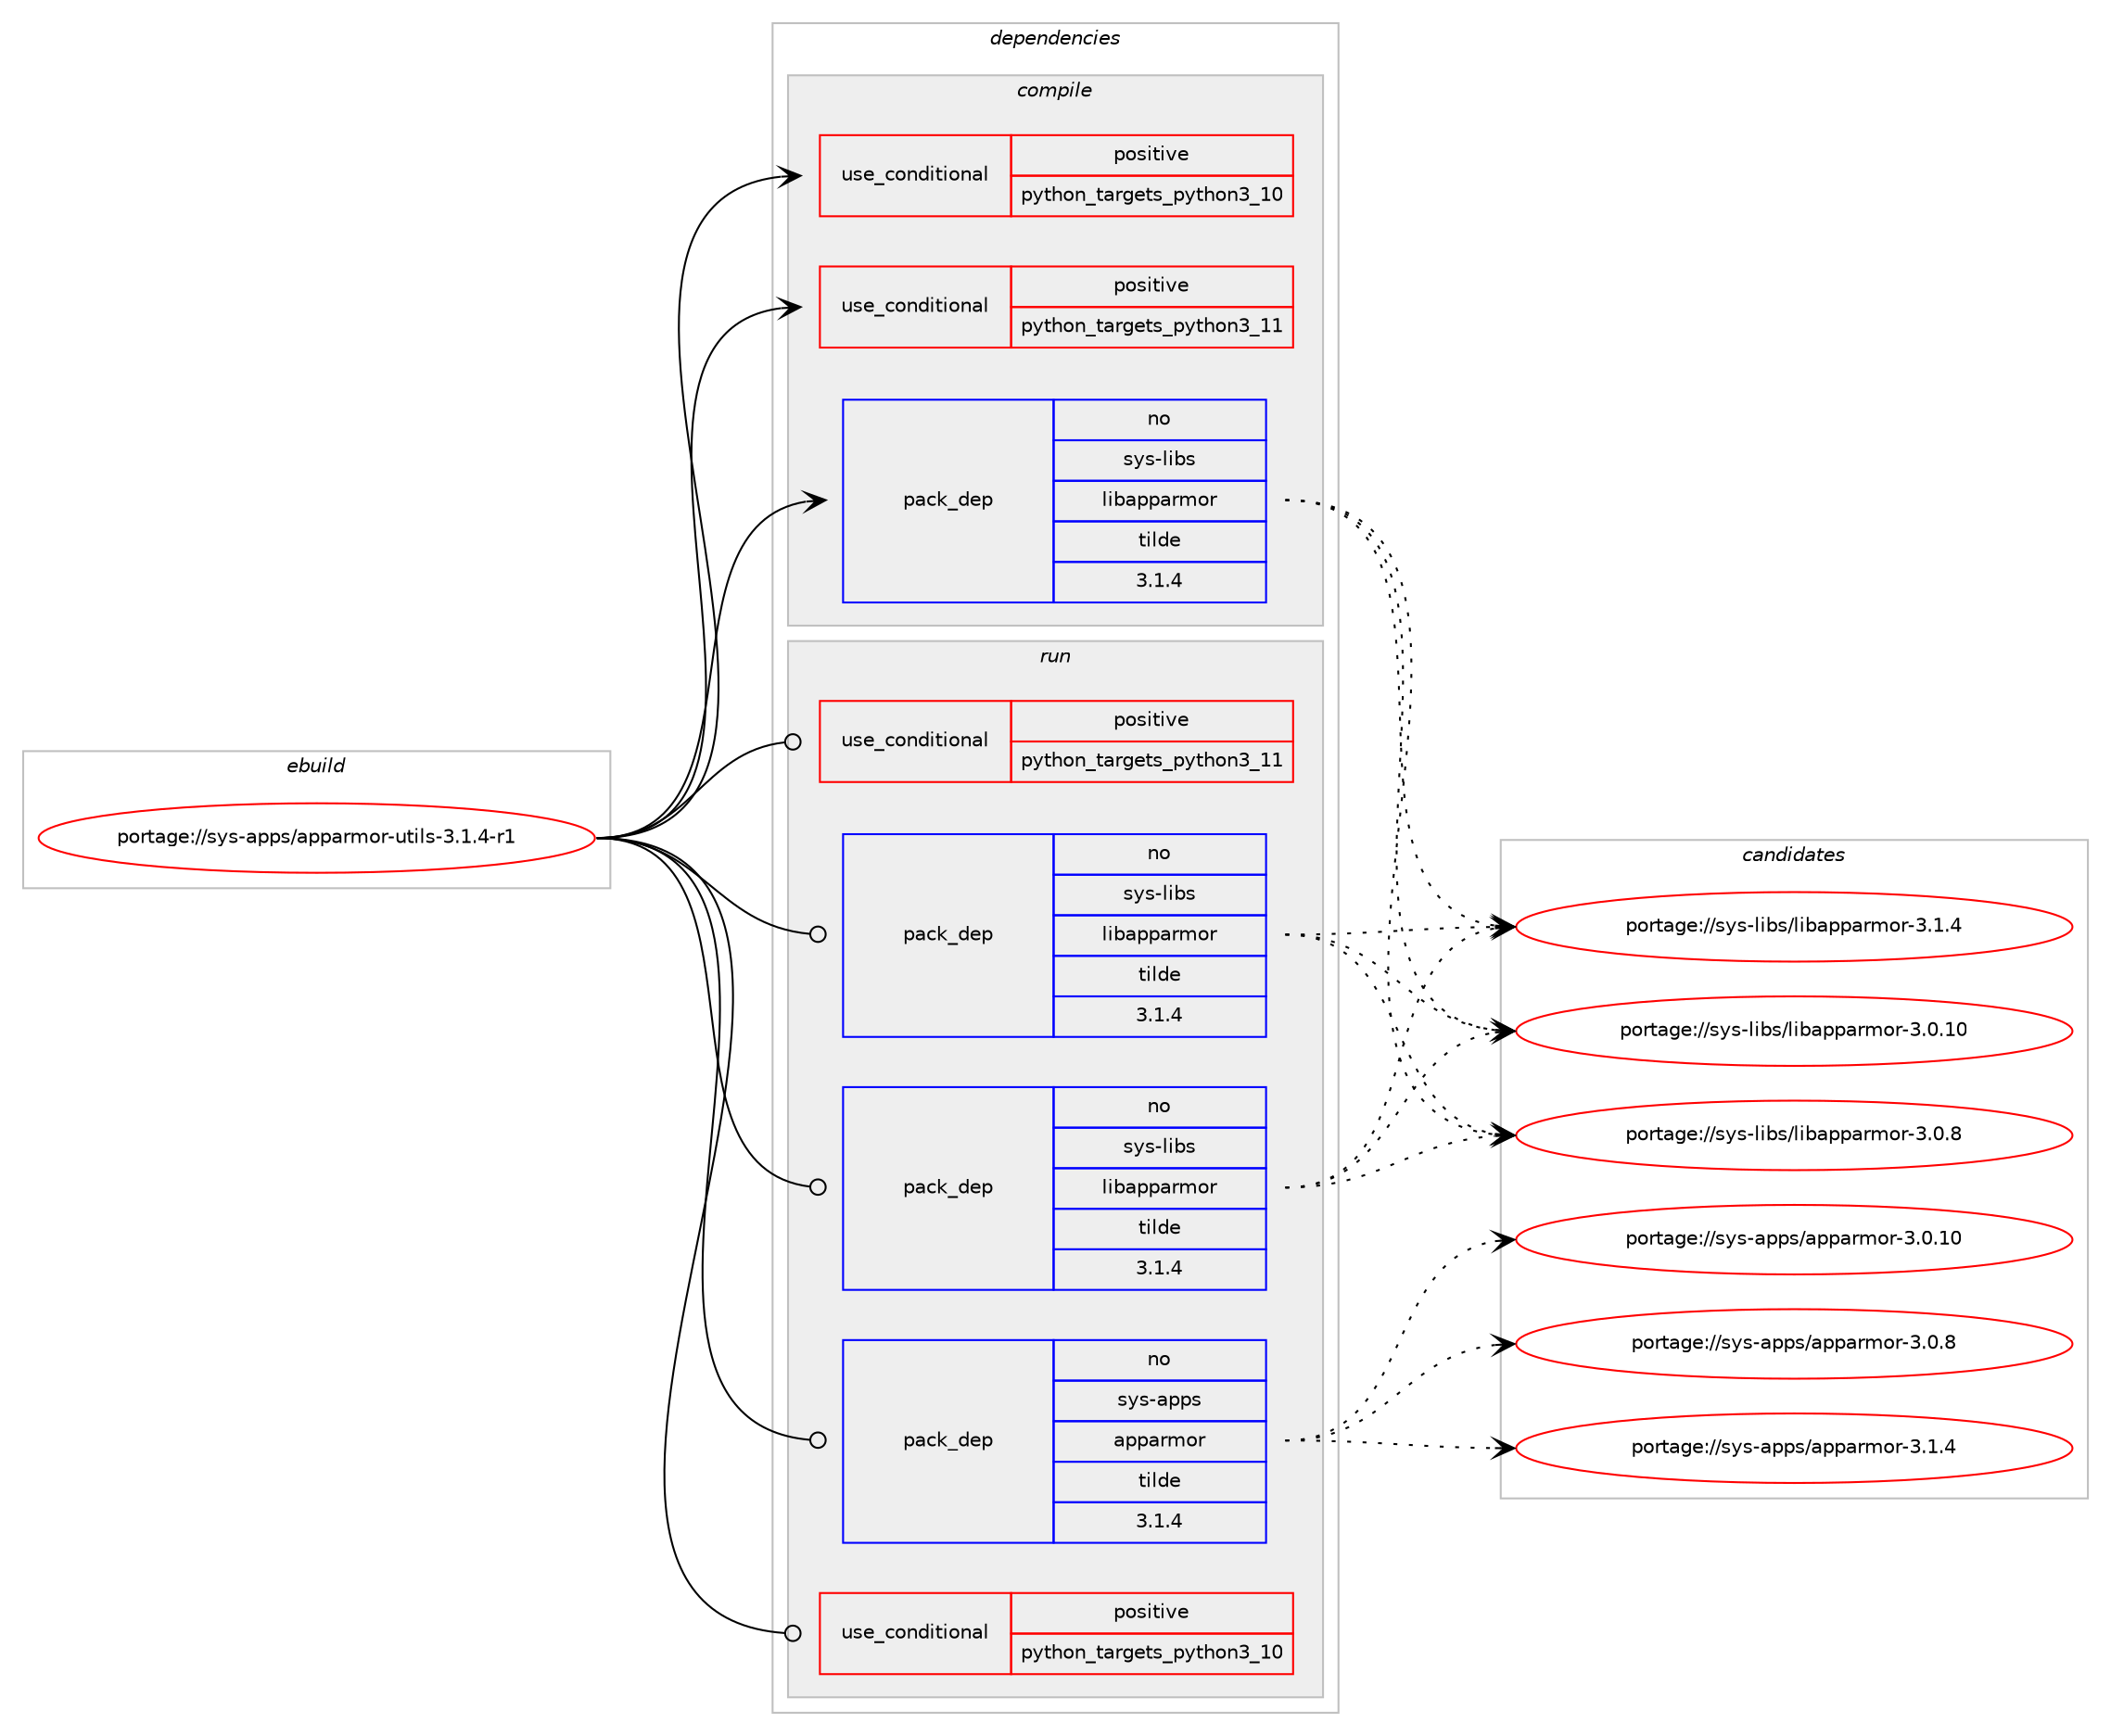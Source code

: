 digraph prolog {

# *************
# Graph options
# *************

newrank=true;
concentrate=true;
compound=true;
graph [rankdir=LR,fontname=Helvetica,fontsize=10,ranksep=1.5];#, ranksep=2.5, nodesep=0.2];
edge  [arrowhead=vee];
node  [fontname=Helvetica,fontsize=10];

# **********
# The ebuild
# **********

subgraph cluster_leftcol {
color=gray;
rank=same;
label=<<i>ebuild</i>>;
id [label="portage://sys-apps/apparmor-utils-3.1.4-r1", color=red, width=4, href="../sys-apps/apparmor-utils-3.1.4-r1.svg"];
}

# ****************
# The dependencies
# ****************

subgraph cluster_midcol {
color=gray;
label=<<i>dependencies</i>>;
subgraph cluster_compile {
fillcolor="#eeeeee";
style=filled;
label=<<i>compile</i>>;
subgraph cond11986 {
dependency17561 [label=<<TABLE BORDER="0" CELLBORDER="1" CELLSPACING="0" CELLPADDING="4"><TR><TD ROWSPAN="3" CELLPADDING="10">use_conditional</TD></TR><TR><TD>positive</TD></TR><TR><TD>python_targets_python3_10</TD></TR></TABLE>>, shape=none, color=red];
# *** BEGIN UNKNOWN DEPENDENCY TYPE (TODO) ***
# dependency17561 -> package_dependency(portage://sys-apps/apparmor-utils-3.1.4-r1,install,no,dev-lang,python,none,[,,],[slot(3.10)],[])
# *** END UNKNOWN DEPENDENCY TYPE (TODO) ***

}
id:e -> dependency17561:w [weight=20,style="solid",arrowhead="vee"];
subgraph cond11987 {
dependency17562 [label=<<TABLE BORDER="0" CELLBORDER="1" CELLSPACING="0" CELLPADDING="4"><TR><TD ROWSPAN="3" CELLPADDING="10">use_conditional</TD></TR><TR><TD>positive</TD></TR><TR><TD>python_targets_python3_11</TD></TR></TABLE>>, shape=none, color=red];
# *** BEGIN UNKNOWN DEPENDENCY TYPE (TODO) ***
# dependency17562 -> package_dependency(portage://sys-apps/apparmor-utils-3.1.4-r1,install,no,dev-lang,python,none,[,,],[slot(3.11)],[])
# *** END UNKNOWN DEPENDENCY TYPE (TODO) ***

}
id:e -> dependency17562:w [weight=20,style="solid",arrowhead="vee"];
# *** BEGIN UNKNOWN DEPENDENCY TYPE (TODO) ***
# id -> package_dependency(portage://sys-apps/apparmor-utils-3.1.4-r1,install,no,sys-devel,gettext,none,[,,],[],[])
# *** END UNKNOWN DEPENDENCY TYPE (TODO) ***

subgraph pack5397 {
dependency17563 [label=<<TABLE BORDER="0" CELLBORDER="1" CELLSPACING="0" CELLPADDING="4" WIDTH="220"><TR><TD ROWSPAN="6" CELLPADDING="30">pack_dep</TD></TR><TR><TD WIDTH="110">no</TD></TR><TR><TD>sys-libs</TD></TR><TR><TD>libapparmor</TD></TR><TR><TD>tilde</TD></TR><TR><TD>3.1.4</TD></TR></TABLE>>, shape=none, color=blue];
}
id:e -> dependency17563:w [weight=20,style="solid",arrowhead="vee"];
}
subgraph cluster_compileandrun {
fillcolor="#eeeeee";
style=filled;
label=<<i>compile and run</i>>;
}
subgraph cluster_run {
fillcolor="#eeeeee";
style=filled;
label=<<i>run</i>>;
subgraph cond11988 {
dependency17564 [label=<<TABLE BORDER="0" CELLBORDER="1" CELLSPACING="0" CELLPADDING="4"><TR><TD ROWSPAN="3" CELLPADDING="10">use_conditional</TD></TR><TR><TD>positive</TD></TR><TR><TD>python_targets_python3_10</TD></TR></TABLE>>, shape=none, color=red];
# *** BEGIN UNKNOWN DEPENDENCY TYPE (TODO) ***
# dependency17564 -> package_dependency(portage://sys-apps/apparmor-utils-3.1.4-r1,run,no,dev-lang,python,none,[,,],[slot(3.10)],[])
# *** END UNKNOWN DEPENDENCY TYPE (TODO) ***

}
id:e -> dependency17564:w [weight=20,style="solid",arrowhead="odot"];
subgraph cond11989 {
dependency17565 [label=<<TABLE BORDER="0" CELLBORDER="1" CELLSPACING="0" CELLPADDING="4"><TR><TD ROWSPAN="3" CELLPADDING="10">use_conditional</TD></TR><TR><TD>positive</TD></TR><TR><TD>python_targets_python3_11</TD></TR></TABLE>>, shape=none, color=red];
# *** BEGIN UNKNOWN DEPENDENCY TYPE (TODO) ***
# dependency17565 -> package_dependency(portage://sys-apps/apparmor-utils-3.1.4-r1,run,no,dev-lang,python,none,[,,],[slot(3.11)],[])
# *** END UNKNOWN DEPENDENCY TYPE (TODO) ***

}
id:e -> dependency17565:w [weight=20,style="solid",arrowhead="odot"];
# *** BEGIN UNKNOWN DEPENDENCY TYPE (TODO) ***
# id -> package_dependency(portage://sys-apps/apparmor-utils-3.1.4-r1,run,no,dev-python,notify2,none,[,,],[],[use(optenable(python_targets_python3_10),negative),use(optenable(python_targets_python3_11),negative)])
# *** END UNKNOWN DEPENDENCY TYPE (TODO) ***

# *** BEGIN UNKNOWN DEPENDENCY TYPE (TODO) ***
# id -> package_dependency(portage://sys-apps/apparmor-utils-3.1.4-r1,run,no,dev-python,psutil,none,[,,],[],[use(optenable(python_targets_python3_10),negative),use(optenable(python_targets_python3_11),negative)])
# *** END UNKNOWN DEPENDENCY TYPE (TODO) ***

subgraph pack5398 {
dependency17566 [label=<<TABLE BORDER="0" CELLBORDER="1" CELLSPACING="0" CELLPADDING="4" WIDTH="220"><TR><TD ROWSPAN="6" CELLPADDING="30">pack_dep</TD></TR><TR><TD WIDTH="110">no</TD></TR><TR><TD>sys-apps</TD></TR><TR><TD>apparmor</TD></TR><TR><TD>tilde</TD></TR><TR><TD>3.1.4</TD></TR></TABLE>>, shape=none, color=blue];
}
id:e -> dependency17566:w [weight=20,style="solid",arrowhead="odot"];
subgraph pack5399 {
dependency17567 [label=<<TABLE BORDER="0" CELLBORDER="1" CELLSPACING="0" CELLPADDING="4" WIDTH="220"><TR><TD ROWSPAN="6" CELLPADDING="30">pack_dep</TD></TR><TR><TD WIDTH="110">no</TD></TR><TR><TD>sys-libs</TD></TR><TR><TD>libapparmor</TD></TR><TR><TD>tilde</TD></TR><TR><TD>3.1.4</TD></TR></TABLE>>, shape=none, color=blue];
}
id:e -> dependency17567:w [weight=20,style="solid",arrowhead="odot"];
subgraph pack5400 {
dependency17568 [label=<<TABLE BORDER="0" CELLBORDER="1" CELLSPACING="0" CELLPADDING="4" WIDTH="220"><TR><TD ROWSPAN="6" CELLPADDING="30">pack_dep</TD></TR><TR><TD WIDTH="110">no</TD></TR><TR><TD>sys-libs</TD></TR><TR><TD>libapparmor</TD></TR><TR><TD>tilde</TD></TR><TR><TD>3.1.4</TD></TR></TABLE>>, shape=none, color=blue];
}
id:e -> dependency17568:w [weight=20,style="solid",arrowhead="odot"];
}
}

# **************
# The candidates
# **************

subgraph cluster_choices {
rank=same;
color=gray;
label=<<i>candidates</i>>;

subgraph choice5397 {
color=black;
nodesep=1;
choice11512111545108105981154710810598971121129711410911111445514648464948 [label="portage://sys-libs/libapparmor-3.0.10", color=red, width=4,href="../sys-libs/libapparmor-3.0.10.svg"];
choice115121115451081059811547108105989711211297114109111114455146484656 [label="portage://sys-libs/libapparmor-3.0.8", color=red, width=4,href="../sys-libs/libapparmor-3.0.8.svg"];
choice115121115451081059811547108105989711211297114109111114455146494652 [label="portage://sys-libs/libapparmor-3.1.4", color=red, width=4,href="../sys-libs/libapparmor-3.1.4.svg"];
dependency17563:e -> choice11512111545108105981154710810598971121129711410911111445514648464948:w [style=dotted,weight="100"];
dependency17563:e -> choice115121115451081059811547108105989711211297114109111114455146484656:w [style=dotted,weight="100"];
dependency17563:e -> choice115121115451081059811547108105989711211297114109111114455146494652:w [style=dotted,weight="100"];
}
subgraph choice5398 {
color=black;
nodesep=1;
choice115121115459711211211547971121129711410911111445514648464948 [label="portage://sys-apps/apparmor-3.0.10", color=red, width=4,href="../sys-apps/apparmor-3.0.10.svg"];
choice1151211154597112112115479711211297114109111114455146484656 [label="portage://sys-apps/apparmor-3.0.8", color=red, width=4,href="../sys-apps/apparmor-3.0.8.svg"];
choice1151211154597112112115479711211297114109111114455146494652 [label="portage://sys-apps/apparmor-3.1.4", color=red, width=4,href="../sys-apps/apparmor-3.1.4.svg"];
dependency17566:e -> choice115121115459711211211547971121129711410911111445514648464948:w [style=dotted,weight="100"];
dependency17566:e -> choice1151211154597112112115479711211297114109111114455146484656:w [style=dotted,weight="100"];
dependency17566:e -> choice1151211154597112112115479711211297114109111114455146494652:w [style=dotted,weight="100"];
}
subgraph choice5399 {
color=black;
nodesep=1;
choice11512111545108105981154710810598971121129711410911111445514648464948 [label="portage://sys-libs/libapparmor-3.0.10", color=red, width=4,href="../sys-libs/libapparmor-3.0.10.svg"];
choice115121115451081059811547108105989711211297114109111114455146484656 [label="portage://sys-libs/libapparmor-3.0.8", color=red, width=4,href="../sys-libs/libapparmor-3.0.8.svg"];
choice115121115451081059811547108105989711211297114109111114455146494652 [label="portage://sys-libs/libapparmor-3.1.4", color=red, width=4,href="../sys-libs/libapparmor-3.1.4.svg"];
dependency17567:e -> choice11512111545108105981154710810598971121129711410911111445514648464948:w [style=dotted,weight="100"];
dependency17567:e -> choice115121115451081059811547108105989711211297114109111114455146484656:w [style=dotted,weight="100"];
dependency17567:e -> choice115121115451081059811547108105989711211297114109111114455146494652:w [style=dotted,weight="100"];
}
subgraph choice5400 {
color=black;
nodesep=1;
choice11512111545108105981154710810598971121129711410911111445514648464948 [label="portage://sys-libs/libapparmor-3.0.10", color=red, width=4,href="../sys-libs/libapparmor-3.0.10.svg"];
choice115121115451081059811547108105989711211297114109111114455146484656 [label="portage://sys-libs/libapparmor-3.0.8", color=red, width=4,href="../sys-libs/libapparmor-3.0.8.svg"];
choice115121115451081059811547108105989711211297114109111114455146494652 [label="portage://sys-libs/libapparmor-3.1.4", color=red, width=4,href="../sys-libs/libapparmor-3.1.4.svg"];
dependency17568:e -> choice11512111545108105981154710810598971121129711410911111445514648464948:w [style=dotted,weight="100"];
dependency17568:e -> choice115121115451081059811547108105989711211297114109111114455146484656:w [style=dotted,weight="100"];
dependency17568:e -> choice115121115451081059811547108105989711211297114109111114455146494652:w [style=dotted,weight="100"];
}
}

}
